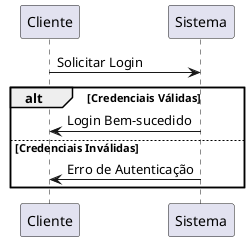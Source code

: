 @startuml Condition.Sequence
participant Cliente
participant Sistema

Cliente -> Sistema: Solicitar Login

alt Credenciais Válidas
    Sistema -> Cliente: Login Bem-sucedido
else Credenciais Inválidas
    Sistema -> Cliente: Erro de Autenticação
end
@enduml
